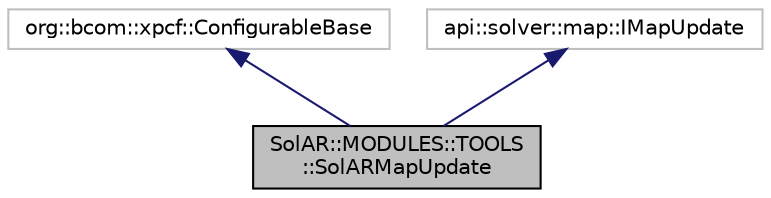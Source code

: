 digraph "SolAR::MODULES::TOOLS::SolARMapUpdate"
{
 // LATEX_PDF_SIZE
  edge [fontname="Helvetica",fontsize="10",labelfontname="Helvetica",labelfontsize="10"];
  node [fontname="Helvetica",fontsize="10",shape=record];
  Node1 [label="SolAR::MODULES::TOOLS\l::SolARMapUpdate",height=0.2,width=0.4,color="black", fillcolor="grey75", style="filled", fontcolor="black",tooltip="Update the global map after merging a local map into the global map. UUID: 3960331a-9190-48f4-aeba-e2..."];
  Node2 -> Node1 [dir="back",color="midnightblue",fontsize="10",style="solid",fontname="Helvetica"];
  Node2 [label="org::bcom::xpcf::ConfigurableBase",height=0.2,width=0.4,color="grey75", fillcolor="white", style="filled",tooltip=" "];
  Node3 -> Node1 [dir="back",color="midnightblue",fontsize="10",style="solid",fontname="Helvetica"];
  Node3 [label="api::solver::map::IMapUpdate",height=0.2,width=0.4,color="grey75", fillcolor="white", style="filled",tooltip=" "];
}
